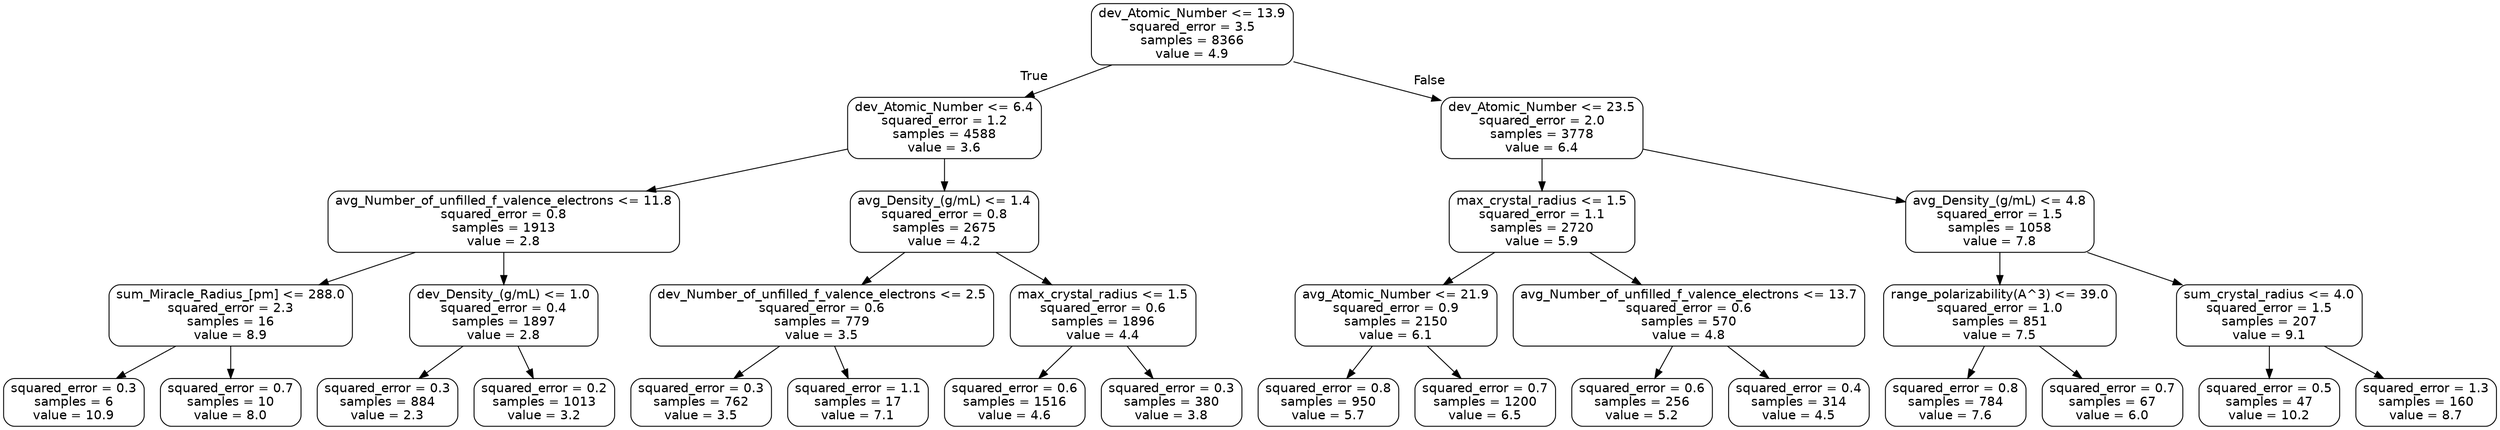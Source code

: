 digraph Tree {
node [shape=box, style="rounded", color="black", fontname="helvetica"] ;
edge [fontname="helvetica"] ;
0 [label="dev_Atomic_Number <= 13.9\nsquared_error = 3.5\nsamples = 8366\nvalue = 4.9"] ;
1 [label="dev_Atomic_Number <= 6.4\nsquared_error = 1.2\nsamples = 4588\nvalue = 3.6"] ;
0 -> 1 [labeldistance=2.5, labelangle=45, headlabel="True"] ;
2 [label="avg_Number_of_unfilled_f_valence_electrons <= 11.8\nsquared_error = 0.8\nsamples = 1913\nvalue = 2.8"] ;
1 -> 2 ;
3 [label="sum_Miracle_Radius_[pm] <= 288.0\nsquared_error = 2.3\nsamples = 16\nvalue = 8.9"] ;
2 -> 3 ;
4 [label="squared_error = 0.3\nsamples = 6\nvalue = 10.9"] ;
3 -> 4 ;
5 [label="squared_error = 0.7\nsamples = 10\nvalue = 8.0"] ;
3 -> 5 ;
6 [label="dev_Density_(g/mL) <= 1.0\nsquared_error = 0.4\nsamples = 1897\nvalue = 2.8"] ;
2 -> 6 ;
7 [label="squared_error = 0.3\nsamples = 884\nvalue = 2.3"] ;
6 -> 7 ;
8 [label="squared_error = 0.2\nsamples = 1013\nvalue = 3.2"] ;
6 -> 8 ;
9 [label="avg_Density_(g/mL) <= 1.4\nsquared_error = 0.8\nsamples = 2675\nvalue = 4.2"] ;
1 -> 9 ;
10 [label="dev_Number_of_unfilled_f_valence_electrons <= 2.5\nsquared_error = 0.6\nsamples = 779\nvalue = 3.5"] ;
9 -> 10 ;
11 [label="squared_error = 0.3\nsamples = 762\nvalue = 3.5"] ;
10 -> 11 ;
12 [label="squared_error = 1.1\nsamples = 17\nvalue = 7.1"] ;
10 -> 12 ;
13 [label="max_crystal_radius <= 1.5\nsquared_error = 0.6\nsamples = 1896\nvalue = 4.4"] ;
9 -> 13 ;
14 [label="squared_error = 0.6\nsamples = 1516\nvalue = 4.6"] ;
13 -> 14 ;
15 [label="squared_error = 0.3\nsamples = 380\nvalue = 3.8"] ;
13 -> 15 ;
16 [label="dev_Atomic_Number <= 23.5\nsquared_error = 2.0\nsamples = 3778\nvalue = 6.4"] ;
0 -> 16 [labeldistance=2.5, labelangle=-45, headlabel="False"] ;
17 [label="max_crystal_radius <= 1.5\nsquared_error = 1.1\nsamples = 2720\nvalue = 5.9"] ;
16 -> 17 ;
18 [label="avg_Atomic_Number <= 21.9\nsquared_error = 0.9\nsamples = 2150\nvalue = 6.1"] ;
17 -> 18 ;
19 [label="squared_error = 0.8\nsamples = 950\nvalue = 5.7"] ;
18 -> 19 ;
20 [label="squared_error = 0.7\nsamples = 1200\nvalue = 6.5"] ;
18 -> 20 ;
21 [label="avg_Number_of_unfilled_f_valence_electrons <= 13.7\nsquared_error = 0.6\nsamples = 570\nvalue = 4.8"] ;
17 -> 21 ;
22 [label="squared_error = 0.6\nsamples = 256\nvalue = 5.2"] ;
21 -> 22 ;
23 [label="squared_error = 0.4\nsamples = 314\nvalue = 4.5"] ;
21 -> 23 ;
24 [label="avg_Density_(g/mL) <= 4.8\nsquared_error = 1.5\nsamples = 1058\nvalue = 7.8"] ;
16 -> 24 ;
25 [label="range_polarizability(A^3) <= 39.0\nsquared_error = 1.0\nsamples = 851\nvalue = 7.5"] ;
24 -> 25 ;
26 [label="squared_error = 0.8\nsamples = 784\nvalue = 7.6"] ;
25 -> 26 ;
27 [label="squared_error = 0.7\nsamples = 67\nvalue = 6.0"] ;
25 -> 27 ;
28 [label="sum_crystal_radius <= 4.0\nsquared_error = 1.5\nsamples = 207\nvalue = 9.1"] ;
24 -> 28 ;
29 [label="squared_error = 0.5\nsamples = 47\nvalue = 10.2"] ;
28 -> 29 ;
30 [label="squared_error = 1.3\nsamples = 160\nvalue = 8.7"] ;
28 -> 30 ;
}